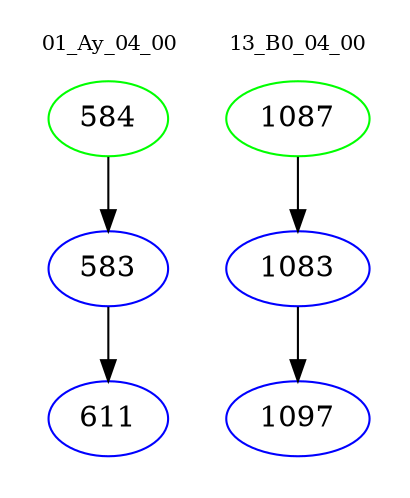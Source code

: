 digraph{
subgraph cluster_0 {
color = white
label = "01_Ay_04_00";
fontsize=10;
T0_584 [label="584", color="green"]
T0_584 -> T0_583 [color="black"]
T0_583 [label="583", color="blue"]
T0_583 -> T0_611 [color="black"]
T0_611 [label="611", color="blue"]
}
subgraph cluster_1 {
color = white
label = "13_B0_04_00";
fontsize=10;
T1_1087 [label="1087", color="green"]
T1_1087 -> T1_1083 [color="black"]
T1_1083 [label="1083", color="blue"]
T1_1083 -> T1_1097 [color="black"]
T1_1097 [label="1097", color="blue"]
}
}
